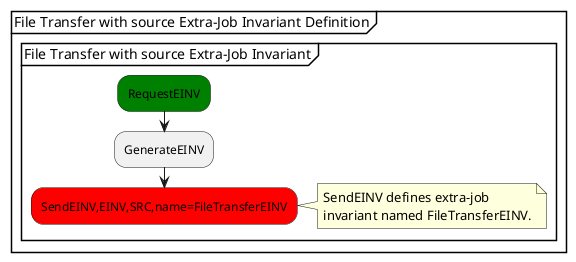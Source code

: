 /'

Example - Extra Job Invariant Source Definition
  
'/

@startuml 
partition "File Transfer with source Extra-Job Invariant Definition" {
  group "File Transfer with source Extra-Job Invariant"
      #green:RequestEINV;
      :GenerateEINV;
      #red:SendEINV,EINV,SRC,name=FileTransferEINV;
      note right 
        SendEINV defines extra-job
        invariant named FileTransferEINV.
      end note
  end group
}
@enduml
